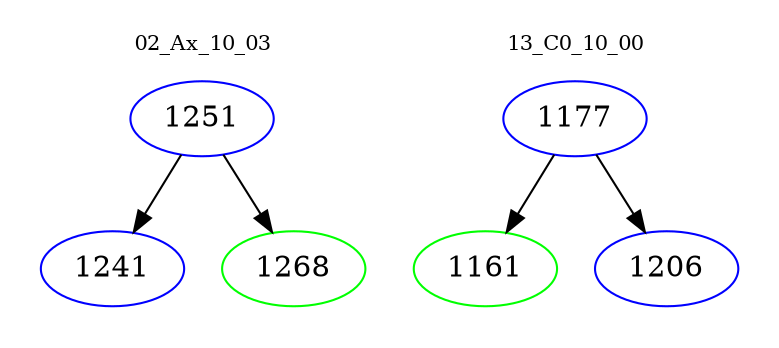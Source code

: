 digraph{
subgraph cluster_0 {
color = white
label = "02_Ax_10_03";
fontsize=10;
T0_1251 [label="1251", color="blue"]
T0_1251 -> T0_1241 [color="black"]
T0_1241 [label="1241", color="blue"]
T0_1251 -> T0_1268 [color="black"]
T0_1268 [label="1268", color="green"]
}
subgraph cluster_1 {
color = white
label = "13_C0_10_00";
fontsize=10;
T1_1177 [label="1177", color="blue"]
T1_1177 -> T1_1161 [color="black"]
T1_1161 [label="1161", color="green"]
T1_1177 -> T1_1206 [color="black"]
T1_1206 [label="1206", color="blue"]
}
}
